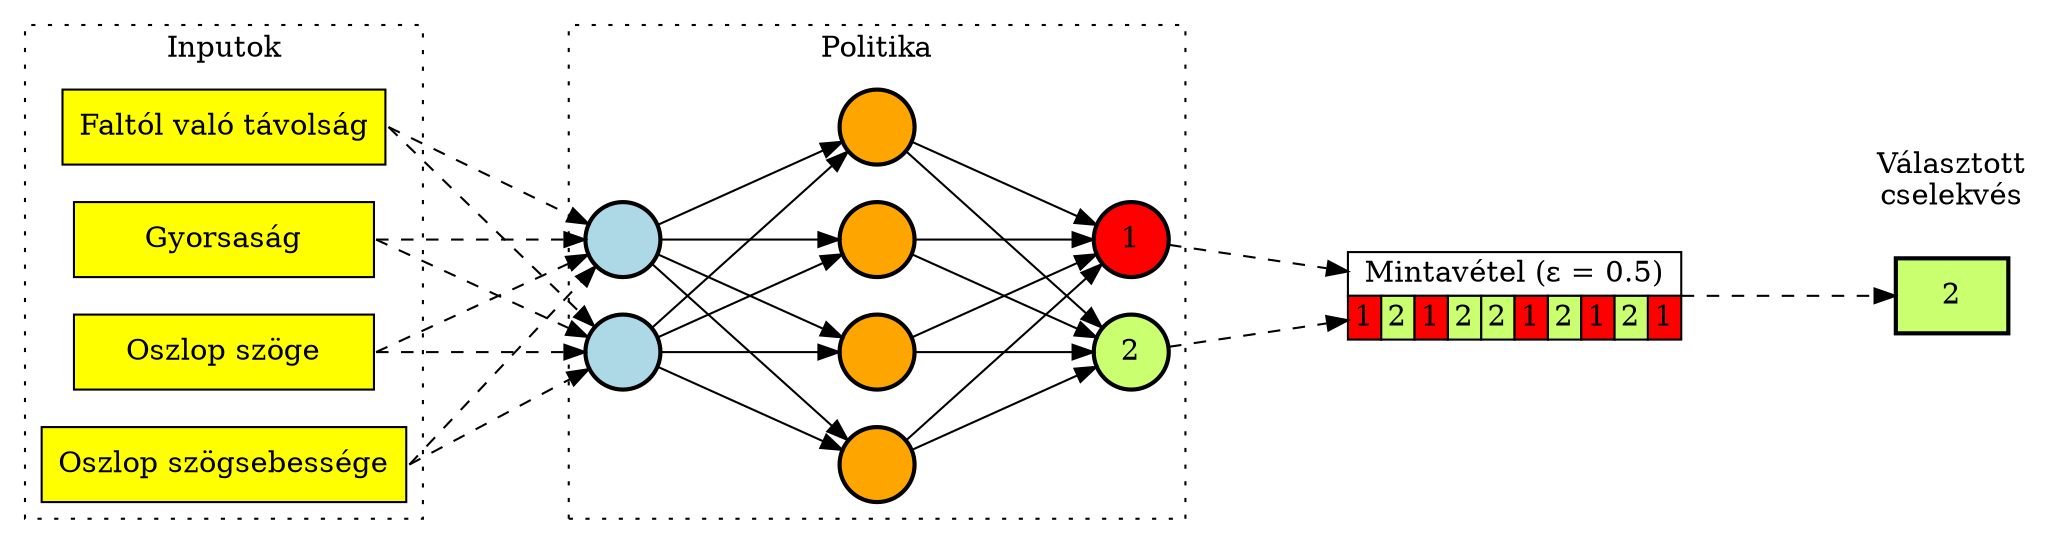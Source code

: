 digraph reinforcement {
    graph [dpi=300]
    rankdir="LR"

    splines=false
    ranksep=1.2

    subgraph cluster_1 {
        label="Politika"
        style="dotted"
        input1 [label="", shape="circle", penwidth=2, style="filled", fillcolor="lightblue"]
        input2 [label="", shape="circle", penwidth=2, style="filled", fillcolor="lightblue"]
        hidden1 [label="", shape="circle", penwidth=2, style="filled", fillcolor="orange"]
        hidden2 [label="", shape="circle", penwidth=2, style="filled", fillcolor="orange"]
        hidden3 [label="", shape="circle", penwidth=2, style="filled", fillcolor="orange"]
        hidden4 [label="", shape="circle", penwidth=2, style="filled", fillcolor="orange"]
        output1 [label="2", shape="circle", penwidth=2, style="filled", fillcolor="darkolivegreen1"]
        output2 [label="1", shape="circle", penwidth=2, style="filled", fillcolor="red"]
    }

    subgraph cluster_2 {
        label="Inputok"
        style="dotted"
        position [label="Faltól való távolság", shape="rectangle", style="filled", fillcolor="yellow", width=2]
        velocity [label="Gyorsaság", shape="rectangle", style="filled", fillcolor="yellow", width=2]
        angle [label="Oszlop szöge", shape="rectangle", style="filled", fillcolor="yellow", width=2]
        angular_velocity [label="Oszlop szögsebessége", shape="rectangle", style="filled", fillcolor="yellow", width=2]
    }

    random_sample [shape=none, margin=0, label=<
        <TABLE BORDER="0" CELLBORDER="1" CELLSPACING="0">
            <TR>
                <TD COLSPAN="10" BGCOLOR="white">Mintavétel (ε = 0.5)</TD>
            </TR>
            <TR>
                <TD BGCOLOR="#FF0000">1</TD>
                <TD BGCOLOR="#CAFF70">2</TD>
                <TD BGCOLOR="#FF0000">1</TD>
                <TD BGCOLOR="#CAFF70">2</TD>
                <TD BGCOLOR="#CAFF70">2</TD>
                <TD BGCOLOR="#FF0000">1</TD>
                <TD BGCOLOR="#CAFF70">2</TD>
                <TD BGCOLOR="#FF0000">1</TD>
                <TD BGCOLOR="#CAFF70">2</TD>
                <TD BGCOLOR="#FF0000">1</TD>
            </TR>
        </TABLE>
    >];

    action [label="Választott\ncselekvés", shape="plaintext"]
    output [label="2", shape="rectangle", penwidth=2, style="filled", fillcolor="darkolivegreen1"]

    {rank="same"; action; output}

    position:e -> input1 [style="dashed"]
    velocity:e -> input1 [style="dashed"]
    angle:e -> input1 [style="dashed"]
    angular_velocity:e -> input1 [style="dashed"]

    position:e -> input2 [style="dashed"]
    velocity:e -> input2 [style="dashed"]
    angle:e -> input2 [style="dashed"]
    angular_velocity:e -> input2 [style="dashed"]

    input1 -> hidden1
    input2 -> hidden1
    input1 -> hidden2
    input2 -> hidden2
    input1 -> hidden3
    input2 -> hidden3
    input1 -> hidden4
    input2 -> hidden4

    hidden1 -> output1
    hidden2 -> output1
    hidden3 -> output1
    hidden4 -> output1
    hidden1 -> output2
    hidden2 -> output2
    hidden3 -> output2
    hidden4 -> output2

    output1 -> random_sample [style="dashed"]
    output2 -> random_sample [style="dashed"]

    random_sample -> output [style="dashed"]
}